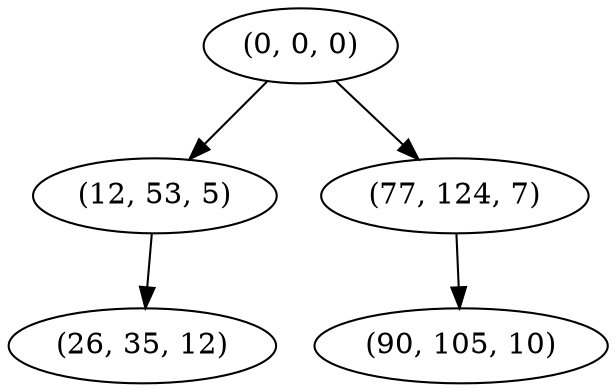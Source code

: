 digraph tree {
    "(0, 0, 0)";
    "(12, 53, 5)";
    "(26, 35, 12)";
    "(77, 124, 7)";
    "(90, 105, 10)";
    "(0, 0, 0)" -> "(12, 53, 5)";
    "(0, 0, 0)" -> "(77, 124, 7)";
    "(12, 53, 5)" -> "(26, 35, 12)";
    "(77, 124, 7)" -> "(90, 105, 10)";
}
